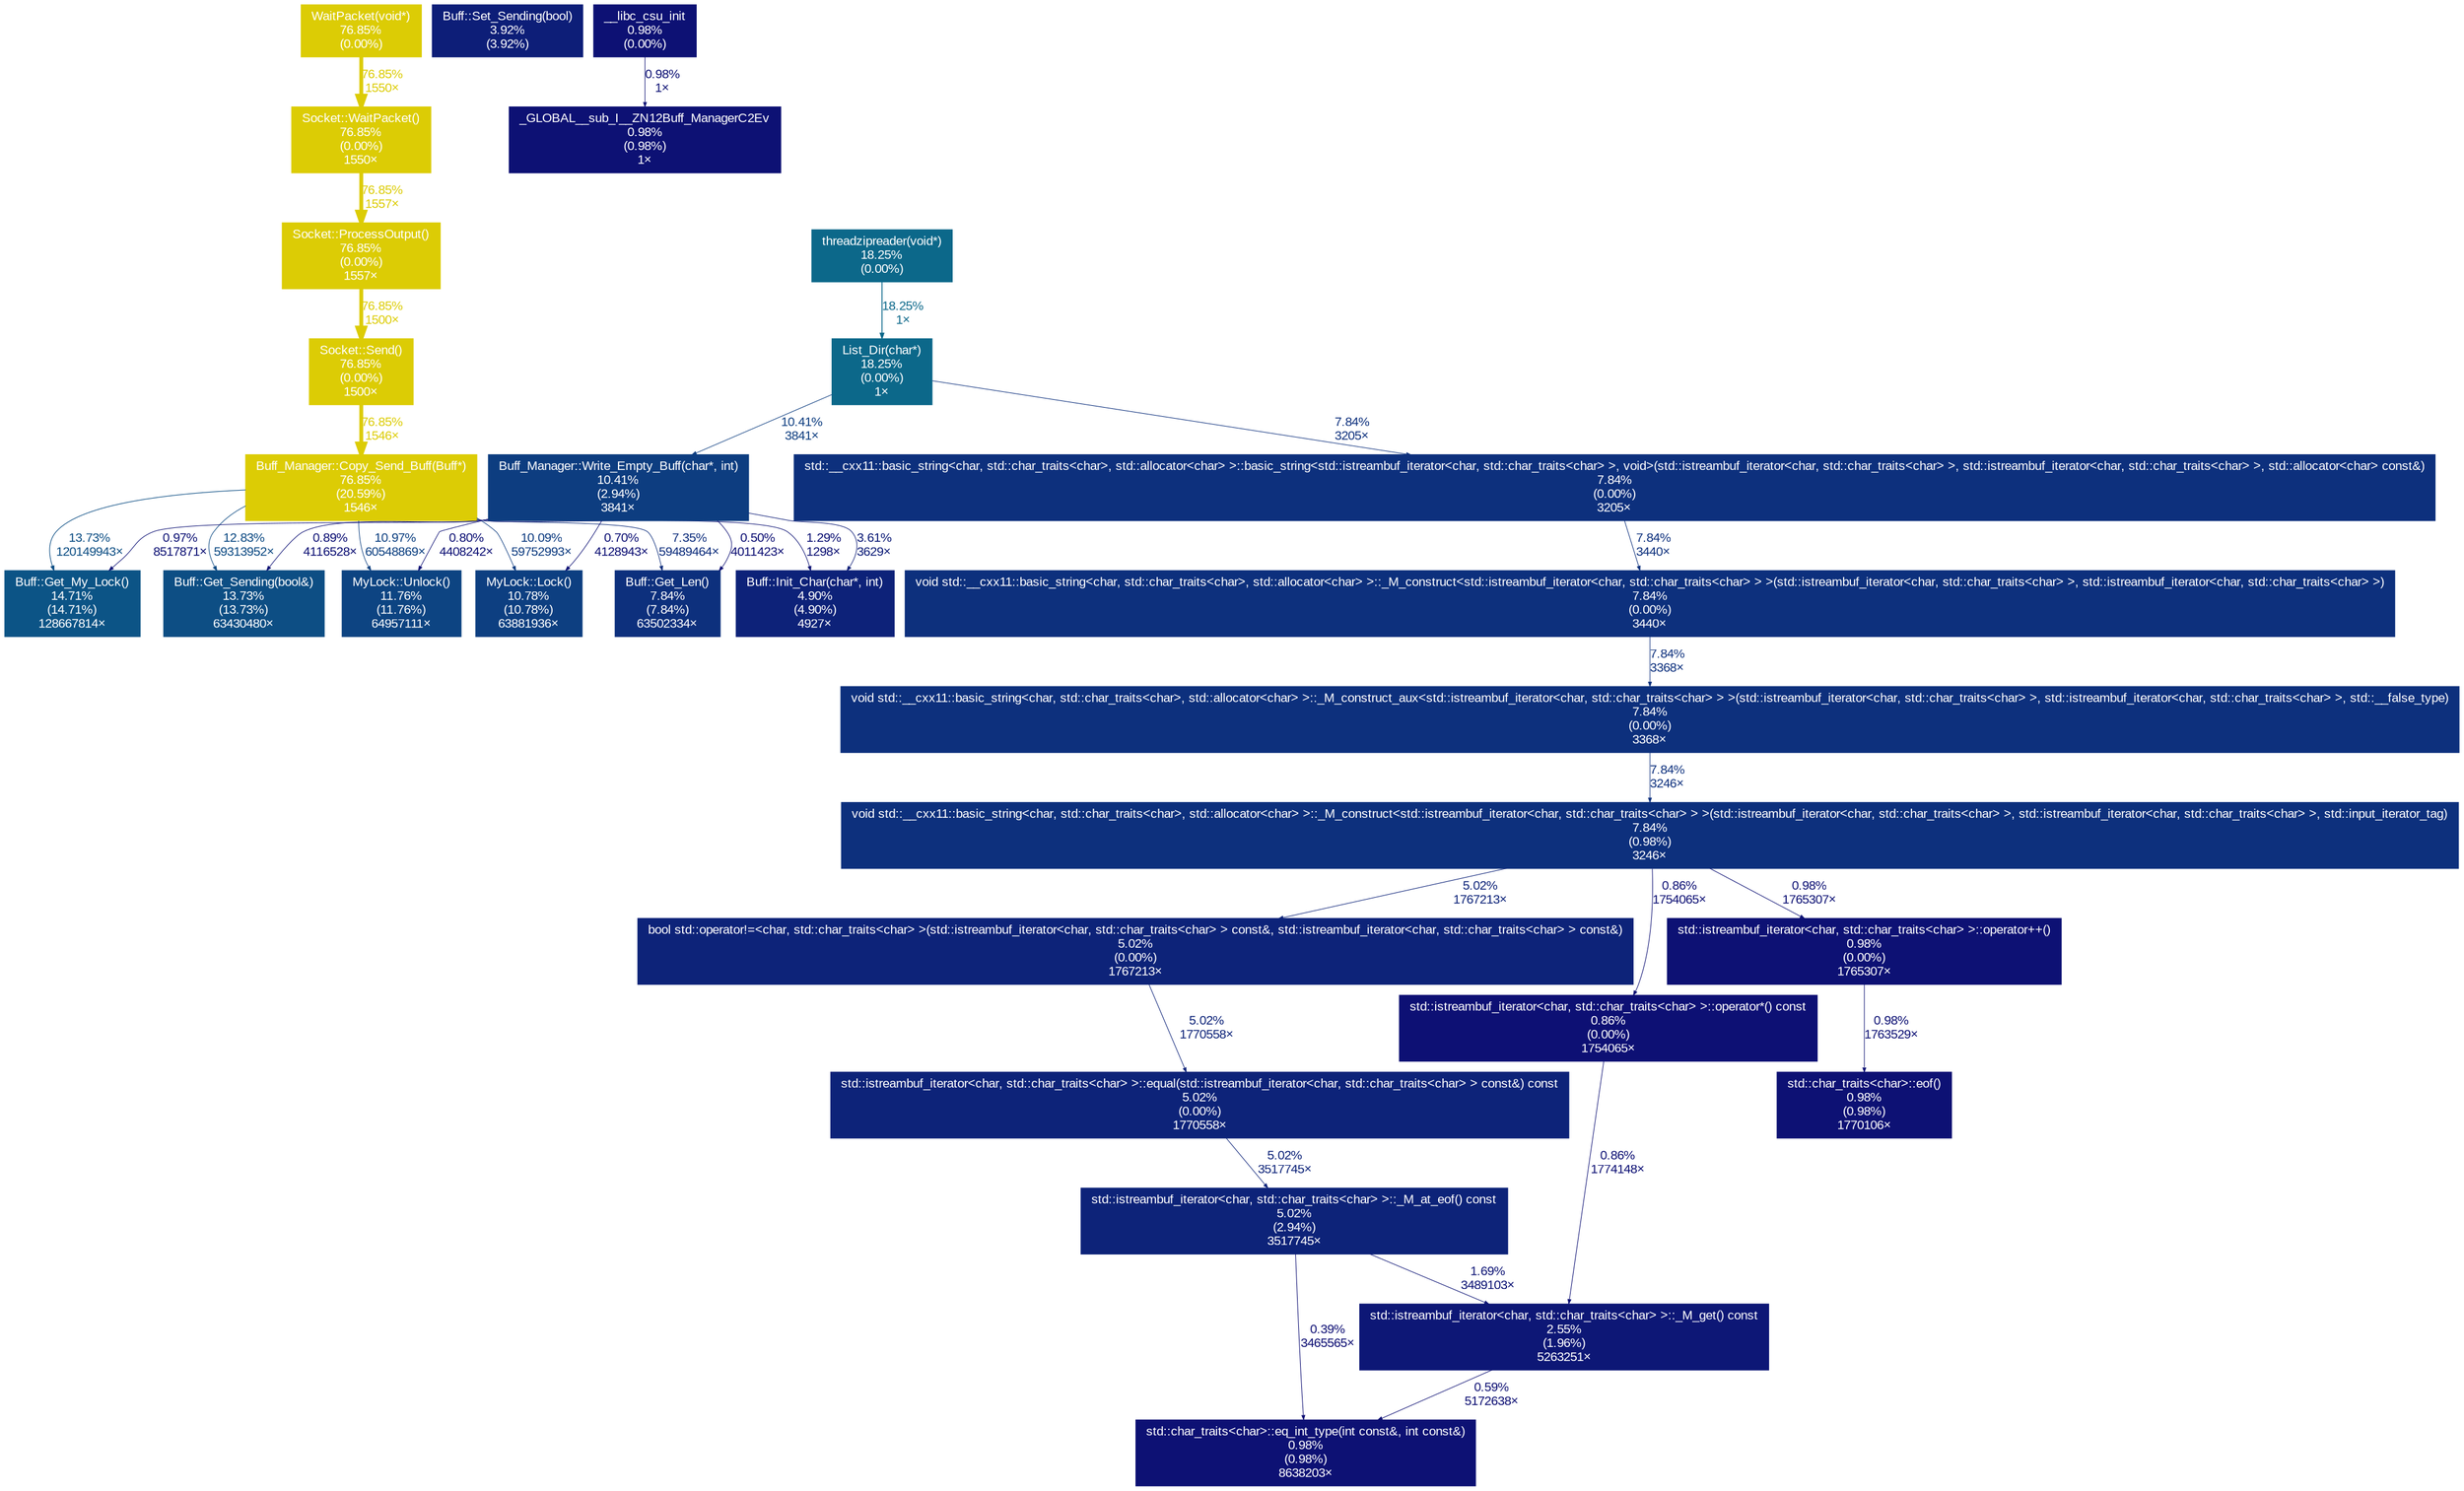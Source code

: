 digraph {
	graph [fontname=Arial, nodesep=0.125, ranksep=0.25];
	node [fontcolor=white, fontname=Arial, height=0, shape=box, style=filled, width=0];
	edge [fontname=Arial];
	1 [color="#dccc05", fontcolor="#ffffff", fontsize="10.00", label="Socket::ProcessOutput()\n76.85%\n(0.00%)\n1557×"];
	1 -> 3 [arrowsize="0.88", color="#dccc05", fontcolor="#dccc05", fontsize="10.00", label="76.85%\n1500×", labeldistance="3.07", penwidth="3.07"];
	2 [color="#dccc05", fontcolor="#ffffff", fontsize="10.00", label="Socket::WaitPacket()\n76.85%\n(0.00%)\n1550×"];
	2 -> 1 [arrowsize="0.88", color="#dccc05", fontcolor="#dccc05", fontsize="10.00", label="76.85%\n1557×", labeldistance="3.07", penwidth="3.07"];
	3 [color="#dccc05", fontcolor="#ffffff", fontsize="10.00", label="Socket::Send()\n76.85%\n(0.00%)\n1500×"];
	3 -> 5 [arrowsize="0.88", color="#dccc05", fontcolor="#dccc05", fontsize="10.00", label="76.85%\n1546×", labeldistance="3.07", penwidth="3.07"];
	4 [color="#dccc05", fontcolor="#ffffff", fontsize="10.00", label="WaitPacket(void*)\n76.85%\n(0.00%)"];
	4 -> 2 [arrowsize="0.88", color="#dccc05", fontcolor="#dccc05", fontsize="10.00", label="76.85%\n1550×", labeldistance="3.07", penwidth="3.07"];
	5 [color="#dccc05", fontcolor="#ffffff", fontsize="10.00", label="Buff_Manager::Copy_Send_Buff(Buff*)\n76.85%\n(20.59%)\n1546×"];
	5 -> 8 [arrowsize="0.37", color="#0d4e84", fontcolor="#0d4e84", fontsize="10.00", label="13.73%\n120149943×", labeldistance="0.55", penwidth="0.55"];
	5 -> 9 [arrowsize="0.36", color="#0d4a83", fontcolor="#0d4a83", fontsize="10.00", label="12.83%\n59313952×", labeldistance="0.51", penwidth="0.51"];
	5 -> 10 [arrowsize="0.35", color="#0d4081", fontcolor="#0d4081", fontsize="10.00", label="10.97%\n60548869×", labeldistance="0.50", penwidth="0.50"];
	5 -> 11 [arrowsize="0.35", color="#0d3b80", fontcolor="#0d3b80", fontsize="10.00", label="10.09%\n59752993×", labeldistance="0.50", penwidth="0.50"];
	5 -> 13 [arrowsize="0.35", color="#0d2d7c", fontcolor="#0d2d7c", fontsize="10.00", label="7.35%\n59489464×", labeldistance="0.50", penwidth="0.50"];
	5 -> 21 [arrowsize="0.35", color="#0d1274", fontcolor="#0d1274", fontsize="10.00", label="1.29%\n1298×", labeldistance="0.50", penwidth="0.50"];
	6 [color="#0c688a", fontcolor="#ffffff", fontsize="10.00", label="List_Dir(char*)\n18.25%\n(0.00%)\n1×"];
	6 -> 12 [arrowsize="0.35", color="#0d3d80", fontcolor="#0d3d80", fontsize="10.00", label="10.41%\n3841×", labeldistance="0.50", penwidth="0.50"];
	6 -> 17 [arrowsize="0.35", color="#0d307d", fontcolor="#0d307d", fontsize="10.00", label="7.84%\n3205×", labeldistance="0.50", penwidth="0.50"];
	7 [color="#0c688a", fontcolor="#ffffff", fontsize="10.00", label="threadzipreader(void*)\n18.25%\n(0.00%)"];
	7 -> 6 [arrowsize="0.43", color="#0c688a", fontcolor="#0c688a", fontsize="10.00", label="18.25%\n1×", labeldistance="0.73", penwidth="0.73"];
	8 [color="#0c5486", fontcolor="#ffffff", fontsize="10.00", label="Buff::Get_My_Lock()\n14.71%\n(14.71%)\n128667814×"];
	9 [color="#0d4e84", fontcolor="#ffffff", fontsize="10.00", label="Buff::Get_Sending(bool&)\n13.73%\n(13.73%)\n63430480×"];
	10 [color="#0d4482", fontcolor="#ffffff", fontsize="10.00", label="MyLock::Unlock()\n11.76%\n(11.76%)\n64957111×"];
	11 [color="#0d3f81", fontcolor="#ffffff", fontsize="10.00", label="MyLock::Lock()\n10.78%\n(10.78%)\n63881936×"];
	12 [color="#0d3d80", fontcolor="#ffffff", fontsize="10.00", label="Buff_Manager::Write_Empty_Buff(char*, int)\n10.41%\n(2.94%)\n3841×"];
	12 -> 8 [arrowsize="0.35", color="#0d1174", fontcolor="#0d1174", fontsize="10.00", label="0.97%\n8517871×", labeldistance="0.50", penwidth="0.50"];
	12 -> 9 [arrowsize="0.35", color="#0d1074", fontcolor="#0d1074", fontsize="10.00", label="0.89%\n4116528×", labeldistance="0.50", penwidth="0.50"];
	12 -> 10 [arrowsize="0.35", color="#0d1074", fontcolor="#0d1074", fontsize="10.00", label="0.80%\n4408242×", labeldistance="0.50", penwidth="0.50"];
	12 -> 11 [arrowsize="0.35", color="#0d1074", fontcolor="#0d1074", fontsize="10.00", label="0.70%\n4128943×", labeldistance="0.50", penwidth="0.50"];
	12 -> 13 [arrowsize="0.35", color="#0d0f73", fontcolor="#0d0f73", fontsize="10.00", label="0.50%\n4011423×", labeldistance="0.50", penwidth="0.50"];
	12 -> 21 [arrowsize="0.35", color="#0d1c77", fontcolor="#0d1c77", fontsize="10.00", label="3.61%\n3629×", labeldistance="0.50", penwidth="0.50"];
	13 [color="#0d307d", fontcolor="#ffffff", fontsize="10.00", label="Buff::Get_Len()\n7.84%\n(7.84%)\n63502334×"];
	14 [color="#0d307d", fontcolor="#ffffff", fontsize="10.00", label="void std::__cxx11::basic_string<char, std::char_traits<char>, std::allocator<char> >::_M_construct<std::istreambuf_iterator<char, std::char_traits<char> > >(std::istreambuf_iterator<char, std::char_traits<char> >, std::istreambuf_iterator<char, std::char_traits<char> >)\n7.84%\n(0.00%)\n3440×"];
	14 -> 15 [arrowsize="0.35", color="#0d307d", fontcolor="#0d307d", fontsize="10.00", label="7.84%\n3368×", labeldistance="0.50", penwidth="0.50"];
	15 [color="#0d307d", fontcolor="#ffffff", fontsize="10.00", label="void std::__cxx11::basic_string<char, std::char_traits<char>, std::allocator<char> >::_M_construct_aux<std::istreambuf_iterator<char, std::char_traits<char> > >(std::istreambuf_iterator<char, std::char_traits<char> >, std::istreambuf_iterator<char, std::char_traits<char> >, std::__false_type)\n7.84%\n(0.00%)\n3368×"];
	15 -> 16 [arrowsize="0.35", color="#0d307d", fontcolor="#0d307d", fontsize="10.00", label="7.84%\n3246×", labeldistance="0.50", penwidth="0.50"];
	16 [color="#0d307d", fontcolor="#ffffff", fontsize="10.00", label="void std::__cxx11::basic_string<char, std::char_traits<char>, std::allocator<char> >::_M_construct<std::istreambuf_iterator<char, std::char_traits<char> > >(std::istreambuf_iterator<char, std::char_traits<char> >, std::istreambuf_iterator<char, std::char_traits<char> >, std::input_iterator_tag)\n7.84%\n(0.98%)\n3246×"];
	16 -> 20 [arrowsize="0.35", color="#0d2379", fontcolor="#0d2379", fontsize="10.00", label="5.02%\n1767213×", labeldistance="0.50", penwidth="0.50"];
	16 -> 28 [arrowsize="0.35", color="#0d1174", fontcolor="#0d1174", fontsize="10.00", label="0.98%\n1765307×", labeldistance="0.50", penwidth="0.50"];
	16 -> 29 [arrowsize="0.35", color="#0d1074", fontcolor="#0d1074", fontsize="10.00", label="0.86%\n1754065×", labeldistance="0.50", penwidth="0.50"];
	17 [color="#0d307d", fontcolor="#ffffff", fontsize="10.00", label="std::__cxx11::basic_string<char, std::char_traits<char>, std::allocator<char> >::basic_string<std::istreambuf_iterator<char, std::char_traits<char> >, void>(std::istreambuf_iterator<char, std::char_traits<char> >, std::istreambuf_iterator<char, std::char_traits<char> >, std::allocator<char> const&)\n7.84%\n(0.00%)\n3205×"];
	17 -> 14 [arrowsize="0.35", color="#0d307d", fontcolor="#0d307d", fontsize="10.00", label="7.84%\n3440×", labeldistance="0.50", penwidth="0.50"];
	18 [color="#0d2379", fontcolor="#ffffff", fontsize="10.00", label="std::istreambuf_iterator<char, std::char_traits<char> >::_M_at_eof() const\n5.02%\n(2.94%)\n3517745×"];
	18 -> 23 [arrowsize="0.35", color="#0d1475", fontcolor="#0d1475", fontsize="10.00", label="1.69%\n3489103×", labeldistance="0.50", penwidth="0.50"];
	18 -> 24 [arrowsize="0.35", color="#0d0e73", fontcolor="#0d0e73", fontsize="10.00", label="0.39%\n3465565×", labeldistance="0.50", penwidth="0.50"];
	19 [color="#0d2379", fontcolor="#ffffff", fontsize="10.00", label="std::istreambuf_iterator<char, std::char_traits<char> >::equal(std::istreambuf_iterator<char, std::char_traits<char> > const&) const\n5.02%\n(0.00%)\n1770558×"];
	19 -> 18 [arrowsize="0.35", color="#0d2379", fontcolor="#0d2379", fontsize="10.00", label="5.02%\n3517745×", labeldistance="0.50", penwidth="0.50"];
	20 [color="#0d2379", fontcolor="#ffffff", fontsize="10.00", label="bool std::operator!=<char, std::char_traits<char> >(std::istreambuf_iterator<char, std::char_traits<char> > const&, std::istreambuf_iterator<char, std::char_traits<char> > const&)\n5.02%\n(0.00%)\n1767213×"];
	20 -> 19 [arrowsize="0.35", color="#0d2379", fontcolor="#0d2379", fontsize="10.00", label="5.02%\n1770558×", labeldistance="0.50", penwidth="0.50"];
	21 [color="#0d2279", fontcolor="#ffffff", fontsize="10.00", label="Buff::Init_Char(char*, int)\n4.90%\n(4.90%)\n4927×"];
	22 [color="#0d1e78", fontcolor="#ffffff", fontsize="10.00", label="Buff::Set_Sending(bool)\n3.92%\n(3.92%)"];
	23 [color="#0d1776", fontcolor="#ffffff", fontsize="10.00", label="std::istreambuf_iterator<char, std::char_traits<char> >::_M_get() const\n2.55%\n(1.96%)\n5263251×"];
	23 -> 24 [arrowsize="0.35", color="#0d0f73", fontcolor="#0d0f73", fontsize="10.00", label="0.59%\n5172638×", labeldistance="0.50", penwidth="0.50"];
	24 [color="#0d1174", fontcolor="#ffffff", fontsize="10.00", label="std::char_traits<char>::eq_int_type(int const&, int const&)\n0.98%\n(0.98%)\n8638203×"];
	25 [color="#0d1174", fontcolor="#ffffff", fontsize="10.00", label="std::char_traits<char>::eof()\n0.98%\n(0.98%)\n1770106×"];
	26 [color="#0d1174", fontcolor="#ffffff", fontsize="10.00", label="_GLOBAL__sub_I__ZN12Buff_ManagerC2Ev\n0.98%\n(0.98%)\n1×"];
	27 [color="#0d1174", fontcolor="#ffffff", fontsize="10.00", label="__libc_csu_init\n0.98%\n(0.00%)"];
	27 -> 26 [arrowsize="0.35", color="#0d1174", fontcolor="#0d1174", fontsize="10.00", label="0.98%\n1×", labeldistance="0.50", penwidth="0.50"];
	28 [color="#0d1174", fontcolor="#ffffff", fontsize="10.00", label="std::istreambuf_iterator<char, std::char_traits<char> >::operator++()\n0.98%\n(0.00%)\n1765307×"];
	28 -> 25 [arrowsize="0.35", color="#0d1174", fontcolor="#0d1174", fontsize="10.00", label="0.98%\n1763529×", labeldistance="0.50", penwidth="0.50"];
	29 [color="#0d1074", fontcolor="#ffffff", fontsize="10.00", label="std::istreambuf_iterator<char, std::char_traits<char> >::operator*() const\n0.86%\n(0.00%)\n1754065×"];
	29 -> 23 [arrowsize="0.35", color="#0d1074", fontcolor="#0d1074", fontsize="10.00", label="0.86%\n1774148×", labeldistance="0.50", penwidth="0.50"];
}
